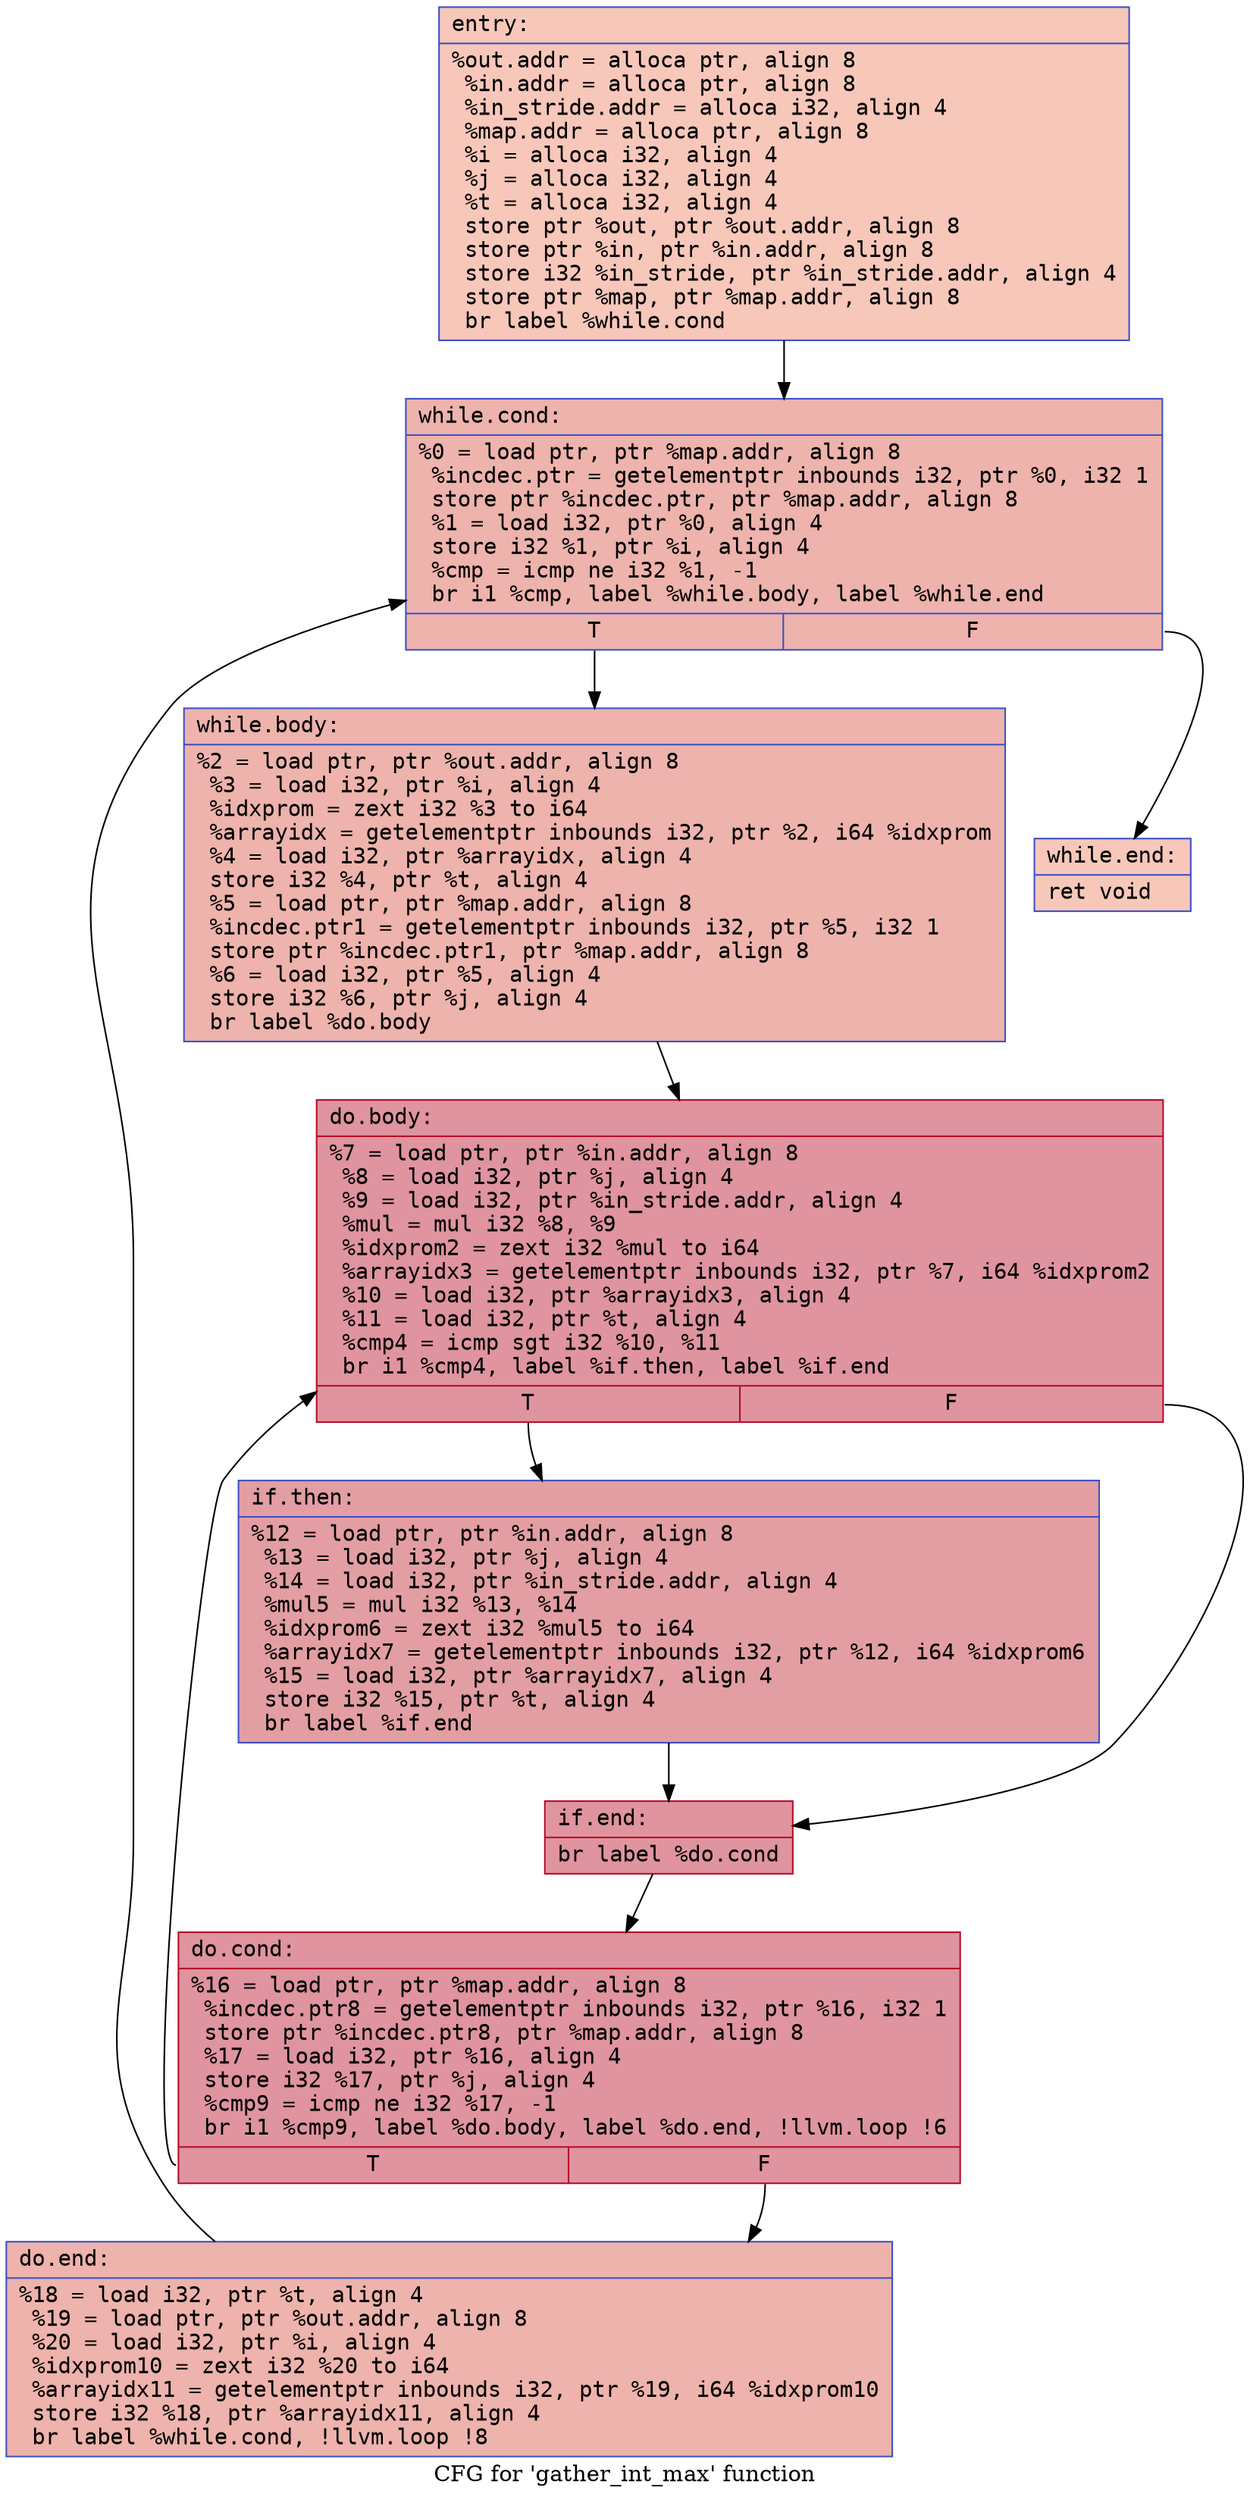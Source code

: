 digraph "CFG for 'gather_int_max' function" {
	label="CFG for 'gather_int_max' function";

	Node0x55e011cd6550 [shape=record,color="#3d50c3ff", style=filled, fillcolor="#ec7f6370" fontname="Courier",label="{entry:\l|  %out.addr = alloca ptr, align 8\l  %in.addr = alloca ptr, align 8\l  %in_stride.addr = alloca i32, align 4\l  %map.addr = alloca ptr, align 8\l  %i = alloca i32, align 4\l  %j = alloca i32, align 4\l  %t = alloca i32, align 4\l  store ptr %out, ptr %out.addr, align 8\l  store ptr %in, ptr %in.addr, align 8\l  store i32 %in_stride, ptr %in_stride.addr, align 4\l  store ptr %map, ptr %map.addr, align 8\l  br label %while.cond\l}"];
	Node0x55e011cd6550 -> Node0x55e011cd6c00[tooltip="entry -> while.cond\nProbability 100.00%" ];
	Node0x55e011cd6c00 [shape=record,color="#3d50c3ff", style=filled, fillcolor="#d6524470" fontname="Courier",label="{while.cond:\l|  %0 = load ptr, ptr %map.addr, align 8\l  %incdec.ptr = getelementptr inbounds i32, ptr %0, i32 1\l  store ptr %incdec.ptr, ptr %map.addr, align 8\l  %1 = load i32, ptr %0, align 4\l  store i32 %1, ptr %i, align 4\l  %cmp = icmp ne i32 %1, -1\l  br i1 %cmp, label %while.body, label %while.end\l|{<s0>T|<s1>F}}"];
	Node0x55e011cd6c00:s0 -> Node0x55e011cd7190[tooltip="while.cond -> while.body\nProbability 96.88%" ];
	Node0x55e011cd6c00:s1 -> Node0x55e011cd7210[tooltip="while.cond -> while.end\nProbability 3.12%" ];
	Node0x55e011cd7190 [shape=record,color="#3d50c3ff", style=filled, fillcolor="#d6524470" fontname="Courier",label="{while.body:\l|  %2 = load ptr, ptr %out.addr, align 8\l  %3 = load i32, ptr %i, align 4\l  %idxprom = zext i32 %3 to i64\l  %arrayidx = getelementptr inbounds i32, ptr %2, i64 %idxprom\l  %4 = load i32, ptr %arrayidx, align 4\l  store i32 %4, ptr %t, align 4\l  %5 = load ptr, ptr %map.addr, align 8\l  %incdec.ptr1 = getelementptr inbounds i32, ptr %5, i32 1\l  store ptr %incdec.ptr1, ptr %map.addr, align 8\l  %6 = load i32, ptr %5, align 4\l  store i32 %6, ptr %j, align 4\l  br label %do.body\l}"];
	Node0x55e011cd7190 -> Node0x55e011cd79b0[tooltip="while.body -> do.body\nProbability 100.00%" ];
	Node0x55e011cd79b0 [shape=record,color="#b70d28ff", style=filled, fillcolor="#b70d2870" fontname="Courier",label="{do.body:\l|  %7 = load ptr, ptr %in.addr, align 8\l  %8 = load i32, ptr %j, align 4\l  %9 = load i32, ptr %in_stride.addr, align 4\l  %mul = mul i32 %8, %9\l  %idxprom2 = zext i32 %mul to i64\l  %arrayidx3 = getelementptr inbounds i32, ptr %7, i64 %idxprom2\l  %10 = load i32, ptr %arrayidx3, align 4\l  %11 = load i32, ptr %t, align 4\l  %cmp4 = icmp sgt i32 %10, %11\l  br i1 %cmp4, label %if.then, label %if.end\l|{<s0>T|<s1>F}}"];
	Node0x55e011cd79b0:s0 -> Node0x55e011cd6c80[tooltip="do.body -> if.then\nProbability 50.00%" ];
	Node0x55e011cd79b0:s1 -> Node0x55e011cd6cf0[tooltip="do.body -> if.end\nProbability 50.00%" ];
	Node0x55e011cd6c80 [shape=record,color="#3d50c3ff", style=filled, fillcolor="#be242e70" fontname="Courier",label="{if.then:\l|  %12 = load ptr, ptr %in.addr, align 8\l  %13 = load i32, ptr %j, align 4\l  %14 = load i32, ptr %in_stride.addr, align 4\l  %mul5 = mul i32 %13, %14\l  %idxprom6 = zext i32 %mul5 to i64\l  %arrayidx7 = getelementptr inbounds i32, ptr %12, i64 %idxprom6\l  %15 = load i32, ptr %arrayidx7, align 4\l  store i32 %15, ptr %t, align 4\l  br label %if.end\l}"];
	Node0x55e011cd6c80 -> Node0x55e011cd6cf0[tooltip="if.then -> if.end\nProbability 100.00%" ];
	Node0x55e011cd6cf0 [shape=record,color="#b70d28ff", style=filled, fillcolor="#b70d2870" fontname="Courier",label="{if.end:\l|  br label %do.cond\l}"];
	Node0x55e011cd6cf0 -> Node0x55e011cd8830[tooltip="if.end -> do.cond\nProbability 100.00%" ];
	Node0x55e011cd8830 [shape=record,color="#b70d28ff", style=filled, fillcolor="#b70d2870" fontname="Courier",label="{do.cond:\l|  %16 = load ptr, ptr %map.addr, align 8\l  %incdec.ptr8 = getelementptr inbounds i32, ptr %16, i32 1\l  store ptr %incdec.ptr8, ptr %map.addr, align 8\l  %17 = load i32, ptr %16, align 4\l  store i32 %17, ptr %j, align 4\l  %cmp9 = icmp ne i32 %17, -1\l  br i1 %cmp9, label %do.body, label %do.end, !llvm.loop !6\l|{<s0>T|<s1>F}}"];
	Node0x55e011cd8830:s0 -> Node0x55e011cd79b0[tooltip="do.cond -> do.body\nProbability 96.88%" ];
	Node0x55e011cd8830:s1 -> Node0x55e011cd8cd0[tooltip="do.cond -> do.end\nProbability 3.12%" ];
	Node0x55e011cd8cd0 [shape=record,color="#3d50c3ff", style=filled, fillcolor="#d6524470" fontname="Courier",label="{do.end:\l|  %18 = load i32, ptr %t, align 4\l  %19 = load ptr, ptr %out.addr, align 8\l  %20 = load i32, ptr %i, align 4\l  %idxprom10 = zext i32 %20 to i64\l  %arrayidx11 = getelementptr inbounds i32, ptr %19, i64 %idxprom10\l  store i32 %18, ptr %arrayidx11, align 4\l  br label %while.cond, !llvm.loop !8\l}"];
	Node0x55e011cd8cd0 -> Node0x55e011cd6c00[tooltip="do.end -> while.cond\nProbability 100.00%" ];
	Node0x55e011cd7210 [shape=record,color="#3d50c3ff", style=filled, fillcolor="#ec7f6370" fontname="Courier",label="{while.end:\l|  ret void\l}"];
}
